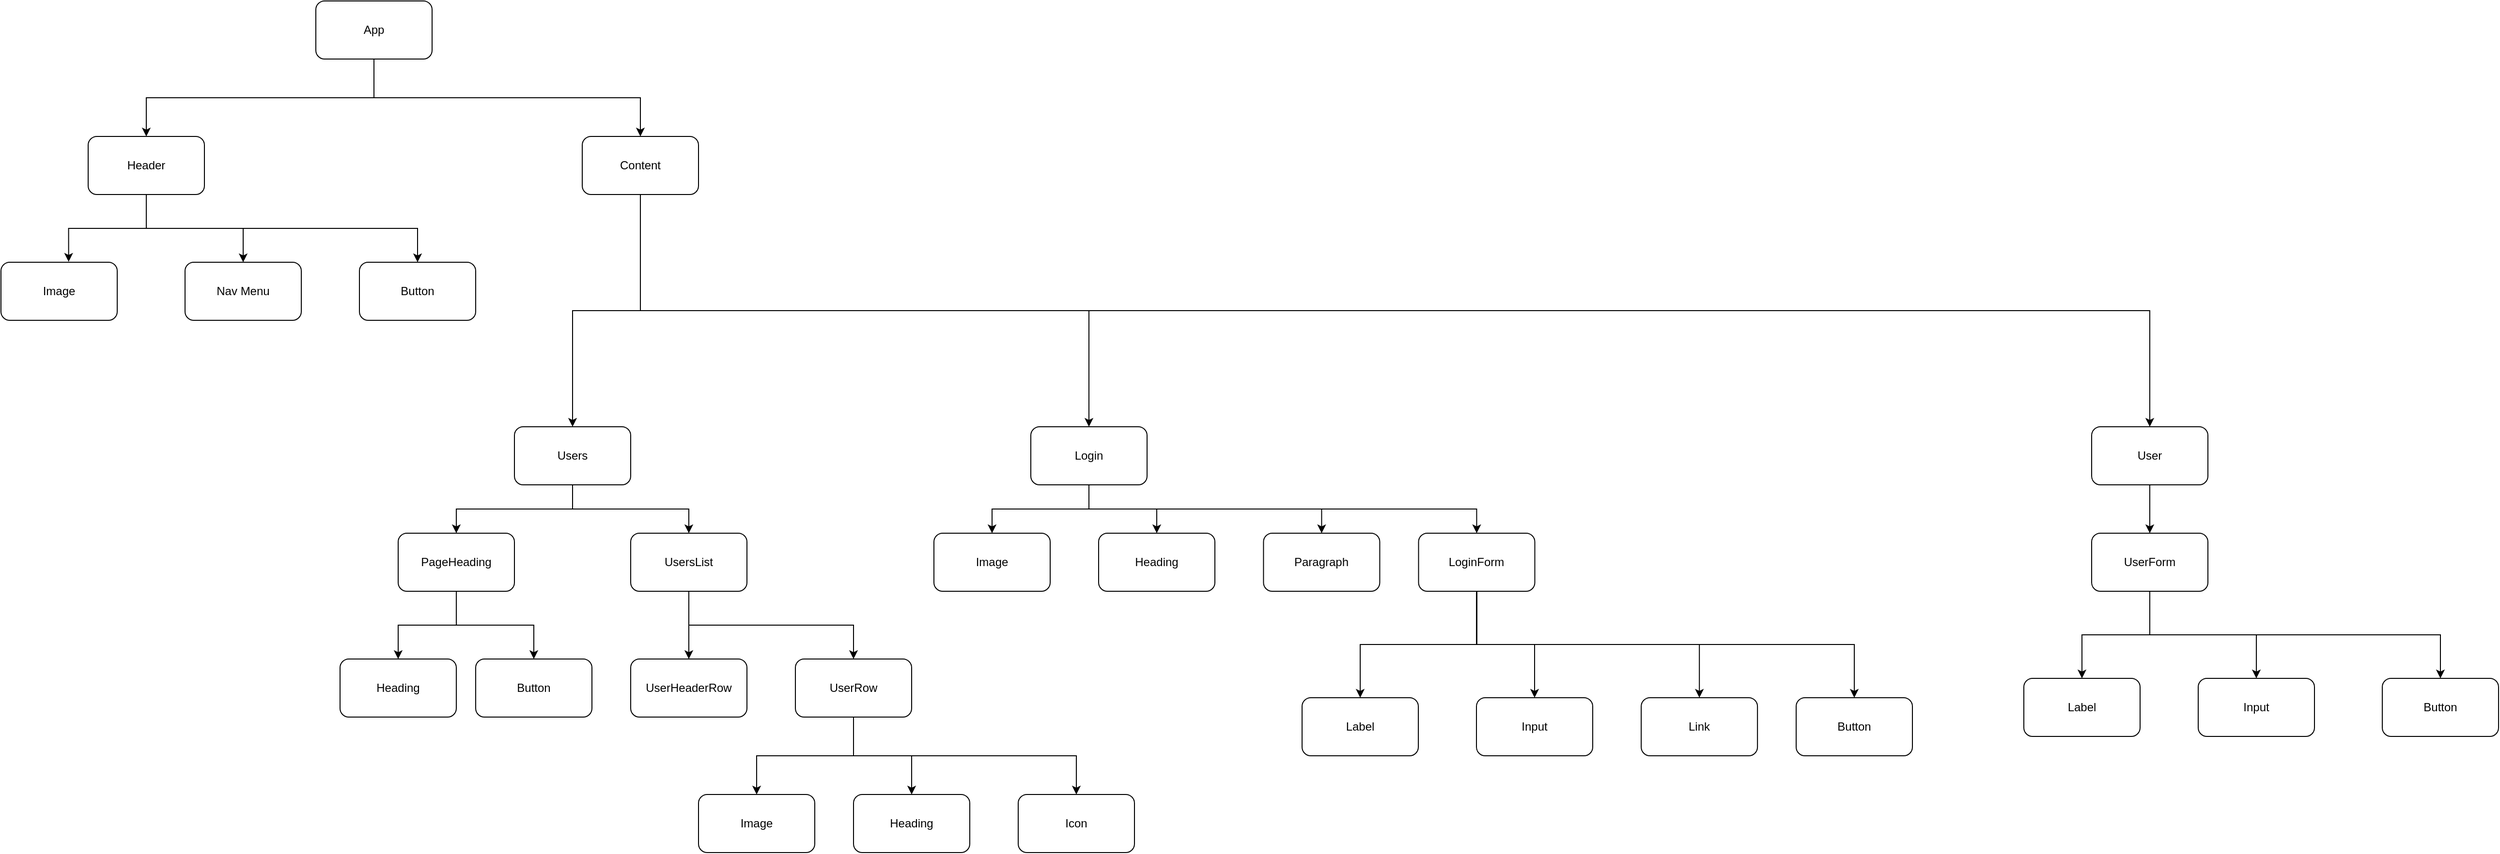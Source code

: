 <mxfile version="10.4.6" type="github"><diagram id="bwD7hGIFhdghHsgQY4Xo" name="Page-1"><mxGraphModel dx="2440" dy="1410" grid="1" gridSize="10" guides="1" tooltips="1" connect="1" arrows="1" fold="1" page="1" pageScale="1" pageWidth="850" pageHeight="1100" math="0" shadow="0"><root><mxCell id="0"/><mxCell id="1" parent="0"/><mxCell id="o7vOflVByv7mnD-8pHkZ-3" style="edgeStyle=orthogonalEdgeStyle;rounded=0;orthogonalLoop=1;jettySize=auto;html=1;exitX=0.5;exitY=1;exitDx=0;exitDy=0;entryX=0.5;entryY=0;entryDx=0;entryDy=0;" edge="1" parent="1" source="o7vOflVByv7mnD-8pHkZ-1" target="o7vOflVByv7mnD-8pHkZ-2"><mxGeometry relative="1" as="geometry"/></mxCell><mxCell id="o7vOflVByv7mnD-8pHkZ-26" style="edgeStyle=orthogonalEdgeStyle;rounded=0;orthogonalLoop=1;jettySize=auto;html=1;exitX=0.5;exitY=1;exitDx=0;exitDy=0;" edge="1" parent="1" source="o7vOflVByv7mnD-8pHkZ-1" target="o7vOflVByv7mnD-8pHkZ-11"><mxGeometry relative="1" as="geometry"/></mxCell><mxCell id="o7vOflVByv7mnD-8pHkZ-1" value="App" style="rounded=1;whiteSpace=wrap;html=1;" vertex="1" parent="1"><mxGeometry x="365" y="20" width="120" height="60" as="geometry"/></mxCell><mxCell id="o7vOflVByv7mnD-8pHkZ-7" style="edgeStyle=orthogonalEdgeStyle;rounded=0;orthogonalLoop=1;jettySize=auto;html=1;exitX=0.5;exitY=1;exitDx=0;exitDy=0;entryX=0.582;entryY=-0.009;entryDx=0;entryDy=0;entryPerimeter=0;" edge="1" parent="1" source="o7vOflVByv7mnD-8pHkZ-2" target="o7vOflVByv7mnD-8pHkZ-4"><mxGeometry relative="1" as="geometry"/></mxCell><mxCell id="o7vOflVByv7mnD-8pHkZ-8" style="edgeStyle=orthogonalEdgeStyle;rounded=0;orthogonalLoop=1;jettySize=auto;html=1;exitX=0.5;exitY=1;exitDx=0;exitDy=0;entryX=0.5;entryY=0;entryDx=0;entryDy=0;" edge="1" parent="1" source="o7vOflVByv7mnD-8pHkZ-2" target="o7vOflVByv7mnD-8pHkZ-5"><mxGeometry relative="1" as="geometry"/></mxCell><mxCell id="o7vOflVByv7mnD-8pHkZ-9" style="edgeStyle=orthogonalEdgeStyle;rounded=0;orthogonalLoop=1;jettySize=auto;html=1;exitX=0.5;exitY=1;exitDx=0;exitDy=0;entryX=0.5;entryY=0;entryDx=0;entryDy=0;" edge="1" parent="1" source="o7vOflVByv7mnD-8pHkZ-2" target="o7vOflVByv7mnD-8pHkZ-6"><mxGeometry relative="1" as="geometry"/></mxCell><mxCell id="o7vOflVByv7mnD-8pHkZ-2" value="Header&lt;br&gt;" style="rounded=1;whiteSpace=wrap;html=1;" vertex="1" parent="1"><mxGeometry x="130" y="160" width="120" height="60" as="geometry"/></mxCell><mxCell id="o7vOflVByv7mnD-8pHkZ-4" value="Image" style="rounded=1;whiteSpace=wrap;html=1;" vertex="1" parent="1"><mxGeometry x="40" y="290" width="120" height="60" as="geometry"/></mxCell><mxCell id="o7vOflVByv7mnD-8pHkZ-5" value="Nav Menu" style="rounded=1;whiteSpace=wrap;html=1;" vertex="1" parent="1"><mxGeometry x="230" y="290" width="120" height="60" as="geometry"/></mxCell><mxCell id="o7vOflVByv7mnD-8pHkZ-6" value="Button" style="rounded=1;whiteSpace=wrap;html=1;" vertex="1" parent="1"><mxGeometry x="410" y="290" width="120" height="60" as="geometry"/></mxCell><mxCell id="o7vOflVByv7mnD-8pHkZ-16" style="edgeStyle=orthogonalEdgeStyle;rounded=0;orthogonalLoop=1;jettySize=auto;html=1;exitX=0.5;exitY=1;exitDx=0;exitDy=0;entryX=0.5;entryY=0;entryDx=0;entryDy=0;" edge="1" parent="1" source="o7vOflVByv7mnD-8pHkZ-11" target="o7vOflVByv7mnD-8pHkZ-12"><mxGeometry relative="1" as="geometry"/></mxCell><mxCell id="o7vOflVByv7mnD-8pHkZ-44" style="edgeStyle=orthogonalEdgeStyle;rounded=0;orthogonalLoop=1;jettySize=auto;html=1;exitX=0.5;exitY=1;exitDx=0;exitDy=0;" edge="1" parent="1" source="o7vOflVByv7mnD-8pHkZ-11" target="o7vOflVByv7mnD-8pHkZ-34"><mxGeometry relative="1" as="geometry"/></mxCell><mxCell id="o7vOflVByv7mnD-8pHkZ-62" style="edgeStyle=orthogonalEdgeStyle;rounded=0;orthogonalLoop=1;jettySize=auto;html=1;exitX=0.5;exitY=1;exitDx=0;exitDy=0;entryX=0.5;entryY=0;entryDx=0;entryDy=0;" edge="1" parent="1" source="o7vOflVByv7mnD-8pHkZ-11" target="o7vOflVByv7mnD-8pHkZ-53"><mxGeometry relative="1" as="geometry"><mxPoint x="2300" y="360" as="targetPoint"/></mxGeometry></mxCell><mxCell id="o7vOflVByv7mnD-8pHkZ-11" value="Content" style="rounded=1;whiteSpace=wrap;html=1;" vertex="1" parent="1"><mxGeometry x="640" y="160" width="120" height="60" as="geometry"/></mxCell><mxCell id="o7vOflVByv7mnD-8pHkZ-17" style="edgeStyle=orthogonalEdgeStyle;rounded=0;orthogonalLoop=1;jettySize=auto;html=1;exitX=0.5;exitY=1;exitDx=0;exitDy=0;entryX=0.5;entryY=0;entryDx=0;entryDy=0;" edge="1" parent="1" source="o7vOflVByv7mnD-8pHkZ-12" target="o7vOflVByv7mnD-8pHkZ-13"><mxGeometry relative="1" as="geometry"/></mxCell><mxCell id="o7vOflVByv7mnD-8pHkZ-23" style="edgeStyle=orthogonalEdgeStyle;rounded=0;orthogonalLoop=1;jettySize=auto;html=1;exitX=0.5;exitY=1;exitDx=0;exitDy=0;" edge="1" parent="1" source="o7vOflVByv7mnD-8pHkZ-12" target="o7vOflVByv7mnD-8pHkZ-20"><mxGeometry relative="1" as="geometry"/></mxCell><mxCell id="o7vOflVByv7mnD-8pHkZ-12" value="Users" style="rounded=1;whiteSpace=wrap;html=1;" vertex="1" parent="1"><mxGeometry x="570" y="460" width="120" height="60" as="geometry"/></mxCell><mxCell id="o7vOflVByv7mnD-8pHkZ-18" style="edgeStyle=orthogonalEdgeStyle;rounded=0;orthogonalLoop=1;jettySize=auto;html=1;exitX=0.5;exitY=1;exitDx=0;exitDy=0;entryX=0.5;entryY=0;entryDx=0;entryDy=0;" edge="1" parent="1" source="o7vOflVByv7mnD-8pHkZ-13" target="o7vOflVByv7mnD-8pHkZ-14"><mxGeometry relative="1" as="geometry"/></mxCell><mxCell id="o7vOflVByv7mnD-8pHkZ-19" style="edgeStyle=orthogonalEdgeStyle;rounded=0;orthogonalLoop=1;jettySize=auto;html=1;exitX=0.5;exitY=1;exitDx=0;exitDy=0;entryX=0.5;entryY=0;entryDx=0;entryDy=0;" edge="1" parent="1" source="o7vOflVByv7mnD-8pHkZ-13" target="o7vOflVByv7mnD-8pHkZ-15"><mxGeometry relative="1" as="geometry"/></mxCell><mxCell id="o7vOflVByv7mnD-8pHkZ-13" value="PageHeading" style="rounded=1;whiteSpace=wrap;html=1;" vertex="1" parent="1"><mxGeometry x="450" y="570" width="120" height="60" as="geometry"/></mxCell><mxCell id="o7vOflVByv7mnD-8pHkZ-14" value="Heading" style="rounded=1;whiteSpace=wrap;html=1;" vertex="1" parent="1"><mxGeometry x="390" y="700" width="120" height="60" as="geometry"/></mxCell><mxCell id="o7vOflVByv7mnD-8pHkZ-15" value="Button" style="rounded=1;whiteSpace=wrap;html=1;" vertex="1" parent="1"><mxGeometry x="530" y="700" width="120" height="60" as="geometry"/></mxCell><mxCell id="o7vOflVByv7mnD-8pHkZ-24" style="edgeStyle=orthogonalEdgeStyle;rounded=0;orthogonalLoop=1;jettySize=auto;html=1;exitX=0.5;exitY=1;exitDx=0;exitDy=0;entryX=0.5;entryY=0;entryDx=0;entryDy=0;" edge="1" parent="1" source="o7vOflVByv7mnD-8pHkZ-20" target="o7vOflVByv7mnD-8pHkZ-21"><mxGeometry relative="1" as="geometry"/></mxCell><mxCell id="o7vOflVByv7mnD-8pHkZ-25" style="edgeStyle=orthogonalEdgeStyle;rounded=0;orthogonalLoop=1;jettySize=auto;html=1;exitX=0.5;exitY=1;exitDx=0;exitDy=0;entryX=0.5;entryY=0;entryDx=0;entryDy=0;" edge="1" parent="1" source="o7vOflVByv7mnD-8pHkZ-20" target="o7vOflVByv7mnD-8pHkZ-22"><mxGeometry relative="1" as="geometry"/></mxCell><mxCell id="o7vOflVByv7mnD-8pHkZ-20" value="UsersList" style="rounded=1;whiteSpace=wrap;html=1;" vertex="1" parent="1"><mxGeometry x="690" y="570" width="120" height="60" as="geometry"/></mxCell><mxCell id="o7vOflVByv7mnD-8pHkZ-21" value="UserHeaderRow" style="rounded=1;whiteSpace=wrap;html=1;" vertex="1" parent="1"><mxGeometry x="690" y="700" width="120" height="60" as="geometry"/></mxCell><mxCell id="o7vOflVByv7mnD-8pHkZ-30" style="edgeStyle=orthogonalEdgeStyle;rounded=0;orthogonalLoop=1;jettySize=auto;html=1;exitX=0.5;exitY=1;exitDx=0;exitDy=0;" edge="1" parent="1" source="o7vOflVByv7mnD-8pHkZ-22" target="o7vOflVByv7mnD-8pHkZ-27"><mxGeometry relative="1" as="geometry"/></mxCell><mxCell id="o7vOflVByv7mnD-8pHkZ-31" style="edgeStyle=orthogonalEdgeStyle;rounded=0;orthogonalLoop=1;jettySize=auto;html=1;exitX=0.5;exitY=1;exitDx=0;exitDy=0;entryX=0.5;entryY=0;entryDx=0;entryDy=0;" edge="1" parent="1" source="o7vOflVByv7mnD-8pHkZ-22" target="o7vOflVByv7mnD-8pHkZ-28"><mxGeometry relative="1" as="geometry"/></mxCell><mxCell id="o7vOflVByv7mnD-8pHkZ-32" style="edgeStyle=orthogonalEdgeStyle;rounded=0;orthogonalLoop=1;jettySize=auto;html=1;exitX=0.5;exitY=1;exitDx=0;exitDy=0;" edge="1" parent="1" source="o7vOflVByv7mnD-8pHkZ-22" target="o7vOflVByv7mnD-8pHkZ-29"><mxGeometry relative="1" as="geometry"/></mxCell><mxCell id="o7vOflVByv7mnD-8pHkZ-22" value="UserRow" style="rounded=1;whiteSpace=wrap;html=1;" vertex="1" parent="1"><mxGeometry x="860" y="700" width="120" height="60" as="geometry"/></mxCell><mxCell id="o7vOflVByv7mnD-8pHkZ-27" value="Image" style="rounded=1;whiteSpace=wrap;html=1;" vertex="1" parent="1"><mxGeometry x="760" y="840" width="120" height="60" as="geometry"/></mxCell><mxCell id="o7vOflVByv7mnD-8pHkZ-28" value="Heading" style="rounded=1;whiteSpace=wrap;html=1;" vertex="1" parent="1"><mxGeometry x="920" y="840" width="120" height="60" as="geometry"/></mxCell><mxCell id="o7vOflVByv7mnD-8pHkZ-29" value="Icon" style="rounded=1;whiteSpace=wrap;html=1;" vertex="1" parent="1"><mxGeometry x="1090" y="840" width="120" height="60" as="geometry"/></mxCell><mxCell id="o7vOflVByv7mnD-8pHkZ-45" style="edgeStyle=orthogonalEdgeStyle;rounded=0;orthogonalLoop=1;jettySize=auto;html=1;exitX=0.5;exitY=1;exitDx=0;exitDy=0;entryX=0.5;entryY=0;entryDx=0;entryDy=0;" edge="1" parent="1" source="o7vOflVByv7mnD-8pHkZ-34" target="o7vOflVByv7mnD-8pHkZ-35"><mxGeometry relative="1" as="geometry"/></mxCell><mxCell id="o7vOflVByv7mnD-8pHkZ-46" style="edgeStyle=orthogonalEdgeStyle;rounded=0;orthogonalLoop=1;jettySize=auto;html=1;exitX=0.5;exitY=1;exitDx=0;exitDy=0;entryX=0.5;entryY=0;entryDx=0;entryDy=0;" edge="1" parent="1" source="o7vOflVByv7mnD-8pHkZ-34" target="o7vOflVByv7mnD-8pHkZ-36"><mxGeometry relative="1" as="geometry"/></mxCell><mxCell id="o7vOflVByv7mnD-8pHkZ-47" style="edgeStyle=orthogonalEdgeStyle;rounded=0;orthogonalLoop=1;jettySize=auto;html=1;exitX=0.5;exitY=1;exitDx=0;exitDy=0;entryX=0.5;entryY=0;entryDx=0;entryDy=0;" edge="1" parent="1" source="o7vOflVByv7mnD-8pHkZ-34" target="o7vOflVByv7mnD-8pHkZ-37"><mxGeometry relative="1" as="geometry"/></mxCell><mxCell id="o7vOflVByv7mnD-8pHkZ-48" style="edgeStyle=orthogonalEdgeStyle;rounded=0;orthogonalLoop=1;jettySize=auto;html=1;exitX=0.5;exitY=1;exitDx=0;exitDy=0;entryX=0.5;entryY=0;entryDx=0;entryDy=0;" edge="1" parent="1" source="o7vOflVByv7mnD-8pHkZ-34" target="o7vOflVByv7mnD-8pHkZ-38"><mxGeometry relative="1" as="geometry"/></mxCell><mxCell id="o7vOflVByv7mnD-8pHkZ-34" value="Login" style="rounded=1;whiteSpace=wrap;html=1;" vertex="1" parent="1"><mxGeometry x="1103" y="460" width="120" height="60" as="geometry"/></mxCell><mxCell id="o7vOflVByv7mnD-8pHkZ-35" value="Image" style="rounded=1;whiteSpace=wrap;html=1;" vertex="1" parent="1"><mxGeometry x="1003" y="570" width="120" height="60" as="geometry"/></mxCell><mxCell id="o7vOflVByv7mnD-8pHkZ-36" value="Heading" style="rounded=1;whiteSpace=wrap;html=1;" vertex="1" parent="1"><mxGeometry x="1173" y="570" width="120" height="60" as="geometry"/></mxCell><mxCell id="o7vOflVByv7mnD-8pHkZ-37" value="Paragraph" style="rounded=1;whiteSpace=wrap;html=1;" vertex="1" parent="1"><mxGeometry x="1343.195" y="570" width="120" height="60" as="geometry"/></mxCell><mxCell id="o7vOflVByv7mnD-8pHkZ-49" style="edgeStyle=orthogonalEdgeStyle;rounded=0;orthogonalLoop=1;jettySize=auto;html=1;exitX=0.5;exitY=1;exitDx=0;exitDy=0;entryX=0.5;entryY=0;entryDx=0;entryDy=0;" edge="1" parent="1" source="o7vOflVByv7mnD-8pHkZ-38" target="o7vOflVByv7mnD-8pHkZ-39"><mxGeometry relative="1" as="geometry"/></mxCell><mxCell id="o7vOflVByv7mnD-8pHkZ-50" style="edgeStyle=orthogonalEdgeStyle;rounded=0;orthogonalLoop=1;jettySize=auto;html=1;exitX=0.5;exitY=1;exitDx=0;exitDy=0;entryX=0.5;entryY=0;entryDx=0;entryDy=0;" edge="1" parent="1" source="o7vOflVByv7mnD-8pHkZ-38" target="o7vOflVByv7mnD-8pHkZ-40"><mxGeometry relative="1" as="geometry"/></mxCell><mxCell id="o7vOflVByv7mnD-8pHkZ-51" style="edgeStyle=orthogonalEdgeStyle;rounded=0;orthogonalLoop=1;jettySize=auto;html=1;exitX=0.5;exitY=1;exitDx=0;exitDy=0;" edge="1" parent="1" source="o7vOflVByv7mnD-8pHkZ-38" target="o7vOflVByv7mnD-8pHkZ-42"><mxGeometry relative="1" as="geometry"/></mxCell><mxCell id="o7vOflVByv7mnD-8pHkZ-52" style="edgeStyle=orthogonalEdgeStyle;rounded=0;orthogonalLoop=1;jettySize=auto;html=1;exitX=0.5;exitY=1;exitDx=0;exitDy=0;entryX=0.5;entryY=0;entryDx=0;entryDy=0;" edge="1" parent="1" source="o7vOflVByv7mnD-8pHkZ-38" target="o7vOflVByv7mnD-8pHkZ-41"><mxGeometry relative="1" as="geometry"/></mxCell><mxCell id="o7vOflVByv7mnD-8pHkZ-38" value="LoginForm" style="rounded=1;whiteSpace=wrap;html=1;" vertex="1" parent="1"><mxGeometry x="1503.247" y="570" width="120" height="60" as="geometry"/></mxCell><mxCell id="o7vOflVByv7mnD-8pHkZ-39" value="Label" style="rounded=1;whiteSpace=wrap;html=1;" vertex="1" parent="1"><mxGeometry x="1383" y="740" width="120" height="60" as="geometry"/></mxCell><mxCell id="o7vOflVByv7mnD-8pHkZ-40" value="Input" style="rounded=1;whiteSpace=wrap;html=1;" vertex="1" parent="1"><mxGeometry x="1563" y="740" width="120" height="60" as="geometry"/></mxCell><mxCell id="o7vOflVByv7mnD-8pHkZ-41" value="Button" style="rounded=1;whiteSpace=wrap;html=1;" vertex="1" parent="1"><mxGeometry x="1893" y="740" width="120" height="60" as="geometry"/></mxCell><mxCell id="o7vOflVByv7mnD-8pHkZ-42" value="Link" style="rounded=1;whiteSpace=wrap;html=1;" vertex="1" parent="1"><mxGeometry x="1733.065" y="740" width="120" height="60" as="geometry"/></mxCell><mxCell id="o7vOflVByv7mnD-8pHkZ-61" style="edgeStyle=orthogonalEdgeStyle;rounded=0;orthogonalLoop=1;jettySize=auto;html=1;exitX=0.5;exitY=1;exitDx=0;exitDy=0;entryX=0.5;entryY=0;entryDx=0;entryDy=0;" edge="1" parent="1" source="o7vOflVByv7mnD-8pHkZ-53" target="o7vOflVByv7mnD-8pHkZ-57"><mxGeometry relative="1" as="geometry"/></mxCell><mxCell id="o7vOflVByv7mnD-8pHkZ-53" value="User" style="rounded=1;whiteSpace=wrap;html=1;" vertex="1" parent="1"><mxGeometry x="2198" y="460" width="120" height="60" as="geometry"/></mxCell><mxCell id="o7vOflVByv7mnD-8pHkZ-54" value="Label" style="rounded=1;whiteSpace=wrap;html=1;" vertex="1" parent="1"><mxGeometry x="2128" y="720" width="120" height="60" as="geometry"/></mxCell><mxCell id="o7vOflVByv7mnD-8pHkZ-55" value="Input" style="rounded=1;whiteSpace=wrap;html=1;" vertex="1" parent="1"><mxGeometry x="2308" y="720" width="120" height="60" as="geometry"/></mxCell><mxCell id="o7vOflVByv7mnD-8pHkZ-56" value="Button" style="rounded=1;whiteSpace=wrap;html=1;" vertex="1" parent="1"><mxGeometry x="2498" y="720" width="120" height="60" as="geometry"/></mxCell><mxCell id="o7vOflVByv7mnD-8pHkZ-58" style="edgeStyle=orthogonalEdgeStyle;rounded=0;orthogonalLoop=1;jettySize=auto;html=1;exitX=0.5;exitY=1;exitDx=0;exitDy=0;entryX=0.5;entryY=0;entryDx=0;entryDy=0;" edge="1" parent="1" source="o7vOflVByv7mnD-8pHkZ-57" target="o7vOflVByv7mnD-8pHkZ-54"><mxGeometry relative="1" as="geometry"/></mxCell><mxCell id="o7vOflVByv7mnD-8pHkZ-59" style="edgeStyle=orthogonalEdgeStyle;rounded=0;orthogonalLoop=1;jettySize=auto;html=1;exitX=0.5;exitY=1;exitDx=0;exitDy=0;entryX=0.5;entryY=0;entryDx=0;entryDy=0;" edge="1" parent="1" source="o7vOflVByv7mnD-8pHkZ-57" target="o7vOflVByv7mnD-8pHkZ-55"><mxGeometry relative="1" as="geometry"/></mxCell><mxCell id="o7vOflVByv7mnD-8pHkZ-60" style="edgeStyle=orthogonalEdgeStyle;rounded=0;orthogonalLoop=1;jettySize=auto;html=1;exitX=0.5;exitY=1;exitDx=0;exitDy=0;entryX=0.5;entryY=0;entryDx=0;entryDy=0;" edge="1" parent="1" source="o7vOflVByv7mnD-8pHkZ-57" target="o7vOflVByv7mnD-8pHkZ-56"><mxGeometry relative="1" as="geometry"/></mxCell><mxCell id="o7vOflVByv7mnD-8pHkZ-57" value="UserForm" style="rounded=1;whiteSpace=wrap;html=1;" vertex="1" parent="1"><mxGeometry x="2198" y="570" width="120" height="60" as="geometry"/></mxCell></root></mxGraphModel></diagram></mxfile>
